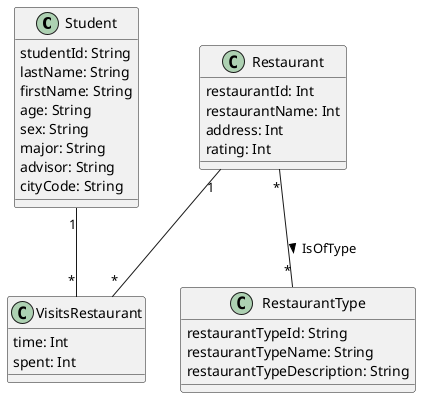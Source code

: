@startuml "Restaurant1"


class Student{
  studentId: String
  lastName: String
  firstName: String
  age: String
  sex: String
  major: String
  advisor: String
  cityCode: String
}

class Restaurant{
  restaurantId: Int
  restaurantName: Int
  address: Int
  rating: Int
}

class RestaurantType{
  restaurantTypeId: String
  restaurantTypeName: String
  restaurantTypeDescription: String
}

class VisitsRestaurant{
  time: Int
  spent: Int
}



Student "1" -- "*" VisitsRestaurant

Restaurant "*" -- "*" RestaurantType: IsOfType >

Restaurant "1" -- "*" VisitsRestaurant



@enduml